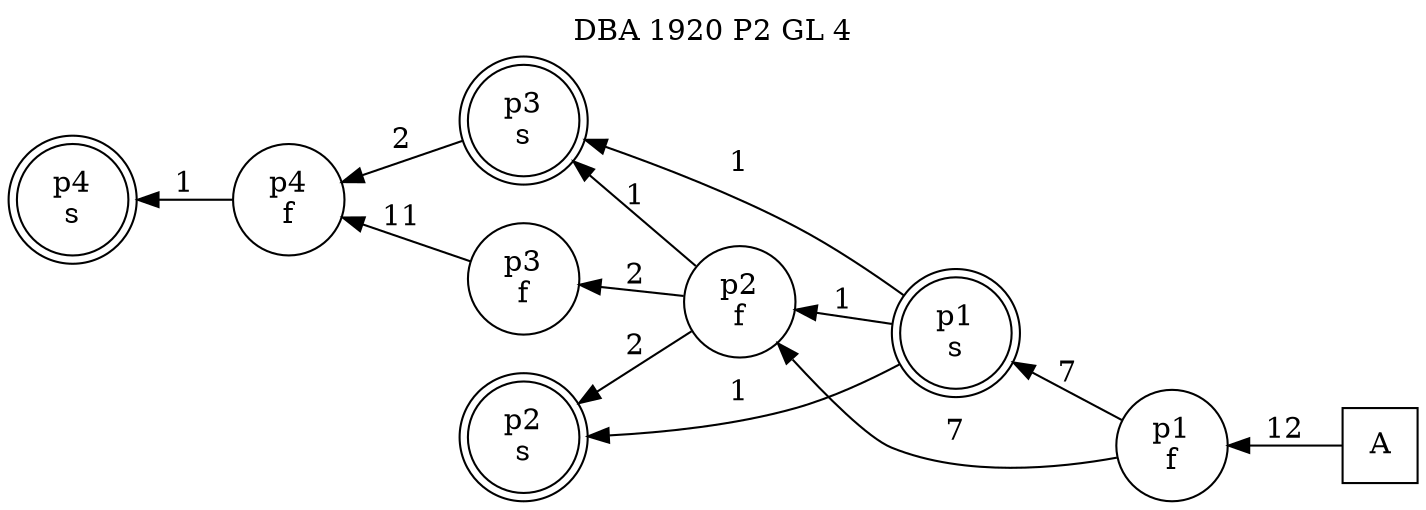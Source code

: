 digraph DBA_1920_P2_GL_4_GOOD {
labelloc="tl"
label= " DBA 1920 P2 GL 4 "
rankdir="RL";
graph [ size=" 10 , 10 !"]

"A" [shape="square" label="A"]
"p1_f" [shape="circle" label="p1
f"]
"p2_f" [shape="circle" label="p2
f"]
"p3_f" [shape="circle" label="p3
f"]
"p1_s" [shape="doublecircle" label="p1
s"]
"p2_s" [shape="doublecircle" label="p2
s"]
"p4_f" [shape="circle" label="p4
f"]
"p3_s" [shape="doublecircle" label="p3
s"]
"p4_s" [shape="doublecircle" label="p4
s"]
"A" -> "p1_f" [ label=12]
"p1_f" -> "p2_f" [ label=7]
"p1_f" -> "p1_s" [ label=7]
"p2_f" -> "p3_f" [ label=2]
"p2_f" -> "p2_s" [ label=2]
"p2_f" -> "p3_s" [ label=1]
"p3_f" -> "p4_f" [ label=11]
"p1_s" -> "p2_f" [ label=1]
"p1_s" -> "p2_s" [ label=1]
"p1_s" -> "p3_s" [ label=1]
"p4_f" -> "p4_s" [ label=1]
"p3_s" -> "p4_f" [ label=2]
}

